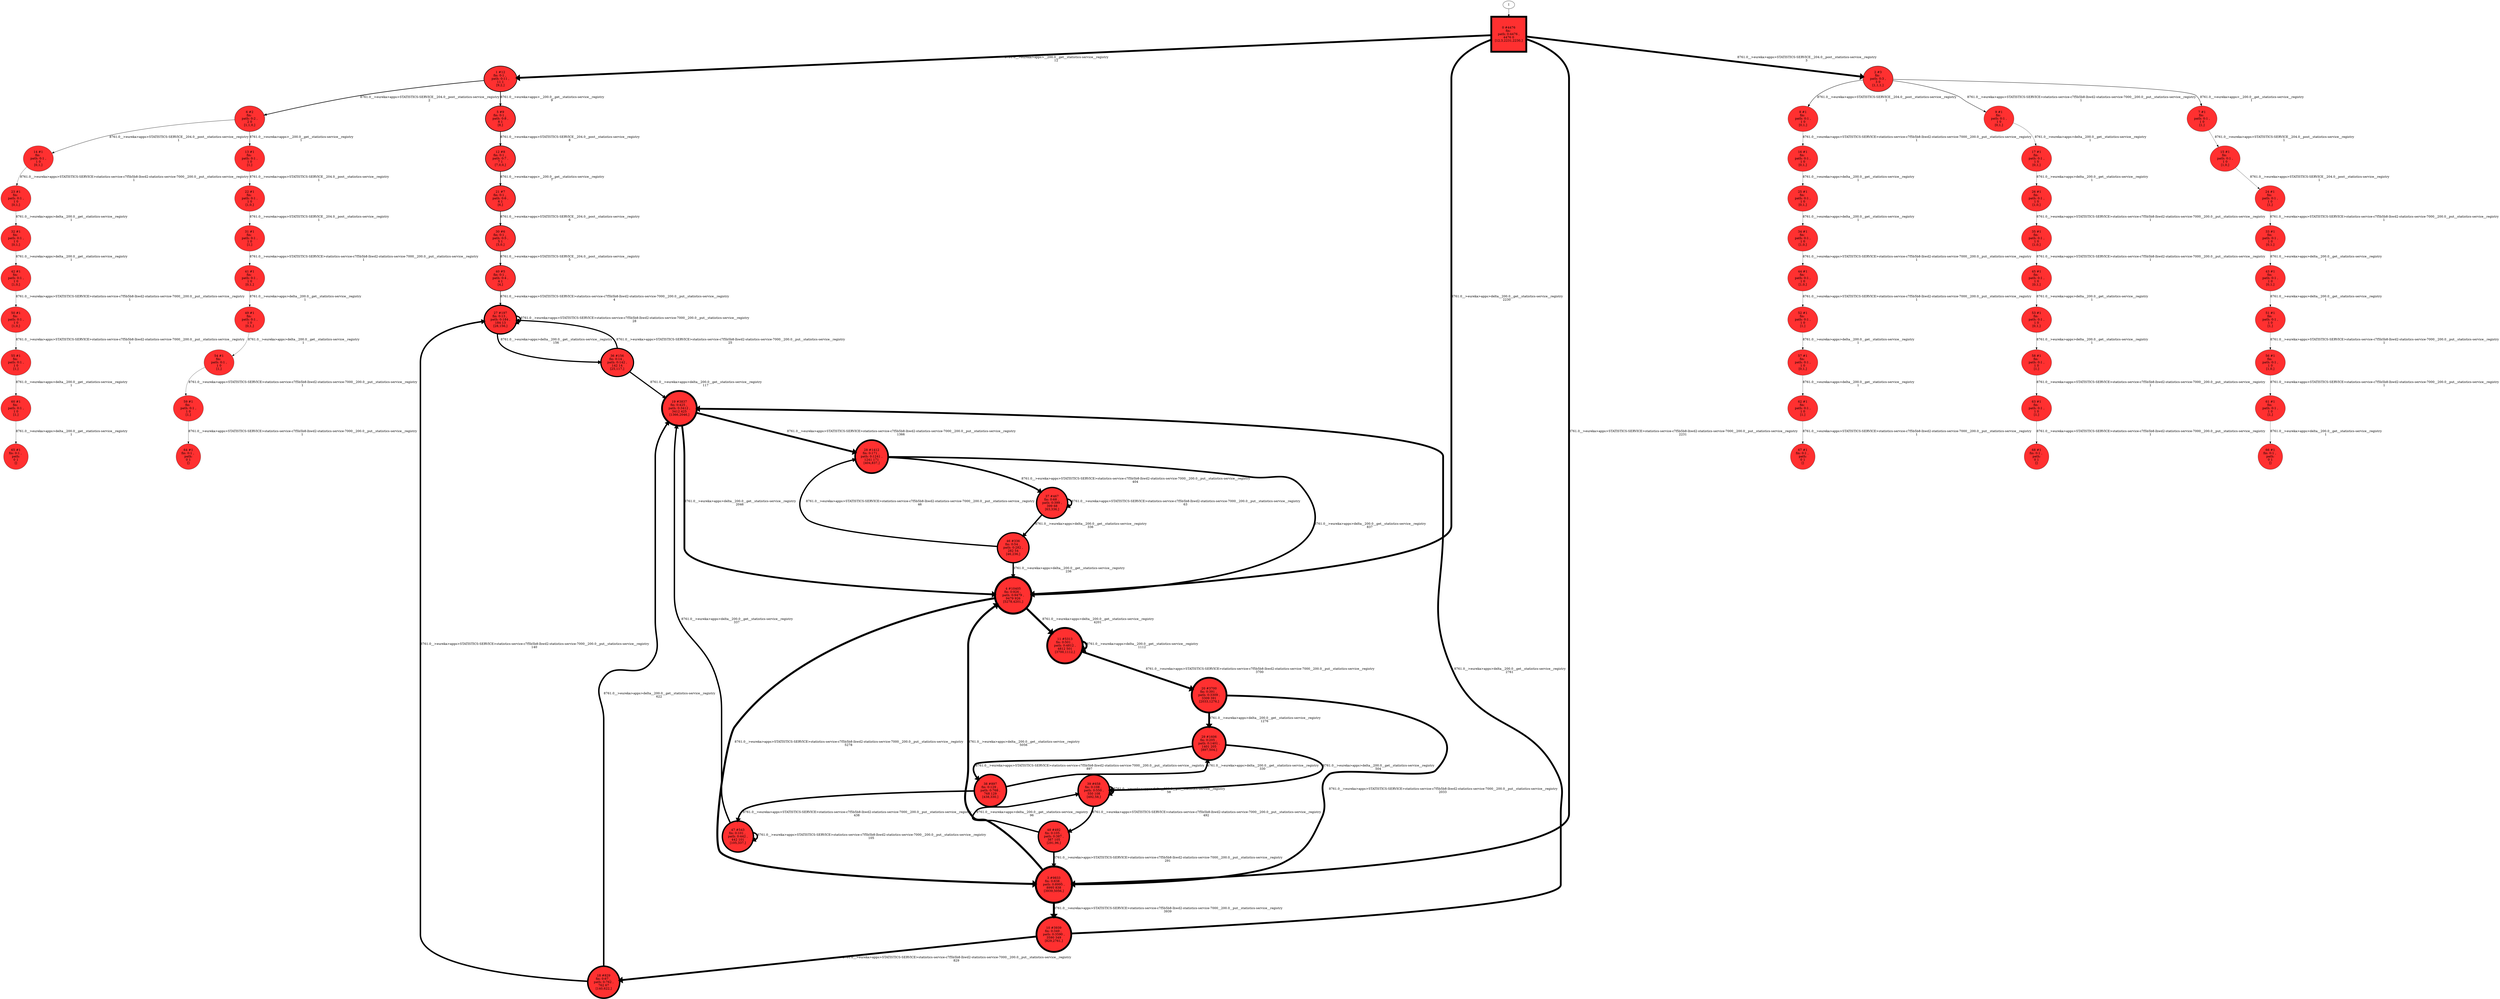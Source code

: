 // produced with flexfringe // 
digraph DFA {
	0 [label="root" shape=box];
		I -> 0;
	0 [ label="0 #4476
fin: 
 path: 0:4476 , 
4476 0
[12,3,2231,2230,]" , style=filled, fillcolor="firebrick1", width=2.24142, height=2.24142, penwidth=8.40671];
		0 -> 1 [label="8761.0__>eureka>apps>__200.0__get__statistics-service__registry
12 " , penwidth=8.40671 ];
		0 -> 2 [label="8761.0__>eureka>apps>STATISTICS-SERVICE__204.0__post__statistics-service__registry
3 " , penwidth=8.40671 ];
		0 -> 3 [label="8761.0__>eureka>apps>STATISTICS-SERVICE>statistics-service-c7f5b5b8-lhwd2-statistics-service-7000__200.0__put__statistics-service__registry
2231 " , penwidth=8.40671 ];
		0 -> 4 [label="8761.0__>eureka>apps>delta__200.0__get__statistics-service__registry
2230 " , penwidth=8.40671 ];
	1 [ label="1 #12
fin: 0:1 , 
 path: 0:11 , 
11 1
[9,2,]" , style=filled, fillcolor="firebrick1", width=1.27115, height=1.27115, penwidth=2.56495];
		1 -> 5 [label="8761.0__>eureka>apps>__200.0__get__statistics-service__registry
9 " , penwidth=2.56495 ];
		1 -> 6 [label="8761.0__>eureka>apps>STATISTICS-SERVICE__204.0__post__statistics-service__registry
2 " , penwidth=2.56495 ];
	2 [ label="2 #3
fin: 
 path: 0:3 , 
3 0
[1,1,1,]" , style=filled, fillcolor="firebrick1", width=0.869742, height=0.869742, penwidth=1.38629];
		2 -> 7 [label="8761.0__>eureka>apps>__200.0__get__statistics-service__registry
1 " , penwidth=1.38629 ];
		2 -> 8 [label="8761.0__>eureka>apps>STATISTICS-SERVICE__204.0__post__statistics-service__registry
1 " , penwidth=1.38629 ];
		2 -> 9 [label="8761.0__>eureka>apps>STATISTICS-SERVICE>statistics-service-c7f5b5b8-lhwd2-statistics-service-7000__200.0__put__statistics-service__registry
1 " , penwidth=1.38629 ];
	3 [ label="3 #9833
fin: 0:838 , 
 path: 0:8995 , 
8995 838
[3939,5056,]" , style=filled, fillcolor="firebrick1", width=2.32176, height=2.32176, penwidth=9.1936];
		3 -> 10 [label="8761.0__>eureka>apps>STATISTICS-SERVICE>statistics-service-c7f5b5b8-lhwd2-statistics-service-7000__200.0__put__statistics-service__registry
3939 " , penwidth=9.1936 ];
		3 -> 4 [label="8761.0__>eureka>apps>delta__200.0__get__statistics-service__registry
5056 " , penwidth=9.1936 ];
	4 [ label="4 #10405
fin: 0:926 , 
 path: 0:9479 , 
9479 926
[5278,4201,]" , style=filled, fillcolor="firebrick1", width=2.32729, height=2.32729, penwidth=9.25014];
		4 -> 3 [label="8761.0__>eureka>apps>STATISTICS-SERVICE>statistics-service-c7f5b5b8-lhwd2-statistics-service-7000__200.0__put__statistics-service__registry
5278 " , penwidth=9.25014 ];
		4 -> 11 [label="8761.0__>eureka>apps>delta__200.0__get__statistics-service__registry
4201 " , penwidth=9.25014 ];
	5 [ label="5 #9
fin: 0:1 , 
 path: 0:8 , 
8 1
[8,]" , style=filled, fillcolor="firebrick1", width=1.19471, height=1.19471, penwidth=2.30259];
		5 -> 12 [label="8761.0__>eureka>apps>STATISTICS-SERVICE__204.0__post__statistics-service__registry
8 " , penwidth=2.30259 ];
	6 [ label="6 #2
fin: 
 path: 0:2 , 
2 0
[1,1,0,]" , style=filled, fillcolor="firebrick1", width=0.741276, height=0.741276, penwidth=1.09861];
		6 -> 13 [label="8761.0__>eureka>apps>__200.0__get__statistics-service__registry
1 " , penwidth=1.09861 ];
		6 -> 14 [label="8761.0__>eureka>apps>STATISTICS-SERVICE__204.0__post__statistics-service__registry
1 " , penwidth=1.09861 ];
	7 [ label="7 #1
fin: 
 path: 0:1 , 
1 0
[1,]" , style=filled, fillcolor="firebrick1", width=0.526589, height=0.526589, penwidth=0.693147];
		7 -> 15 [label="8761.0__>eureka>apps>STATISTICS-SERVICE__204.0__post__statistics-service__registry
1 " , penwidth=0.693147 ];
	8 [ label="8 #1
fin: 
 path: 0:1 , 
1 0
[0,1,]" , style=filled, fillcolor="firebrick1", width=0.526589, height=0.526589, penwidth=0.693147];
		8 -> 16 [label="8761.0__>eureka>apps>STATISTICS-SERVICE>statistics-service-c7f5b5b8-lhwd2-statistics-service-7000__200.0__put__statistics-service__registry
1 " , penwidth=0.693147 ];
	9 [ label="9 #1
fin: 
 path: 0:1 , 
1 0
[0,1,]" , style=filled, fillcolor="firebrick1", width=0.526589, height=0.526589, penwidth=0.693147];
		9 -> 17 [label="8761.0__>eureka>apps>delta__200.0__get__statistics-service__registry
1 " , penwidth=0.693147 ];
	10 [ label="10 #3939
fin: 0:349 , 
 path: 0:3590 , 
3590 349
[829,2761,]" , style=filled, fillcolor="firebrick1", width=2.22775, height=2.22775, penwidth=8.27894];
		10 -> 18 [label="8761.0__>eureka>apps>STATISTICS-SERVICE>statistics-service-c7f5b5b8-lhwd2-statistics-service-7000__200.0__put__statistics-service__registry
829 " , penwidth=8.27894 ];
		10 -> 19 [label="8761.0__>eureka>apps>delta__200.0__get__statistics-service__registry
2761 " , penwidth=8.27894 ];
	11 [ label="11 #5313
fin: 0:501 , 
 path: 0:4812 , 
4812 501
[3700,1112,]" , style=filled, fillcolor="firebrick1", width=2.25948, height=2.25948, penwidth=8.5781];
		11 -> 20 [label="8761.0__>eureka>apps>STATISTICS-SERVICE>statistics-service-c7f5b5b8-lhwd2-statistics-service-7000__200.0__put__statistics-service__registry
3700 " , penwidth=8.5781 ];
		11 -> 11 [label="8761.0__>eureka>apps>delta__200.0__get__statistics-service__registry
1112 " , penwidth=8.5781 ];
	12 [ label="12 #8
fin: 0:1 , 
 path: 0:7 , 
7 1
[7,0,0,]" , style=filled, fillcolor="firebrick1", width=1.16228, height=1.16228, penwidth=2.19722];
		12 -> 21 [label="8761.0__>eureka>apps>__200.0__get__statistics-service__registry
7 " , penwidth=2.19722 ];
	13 [ label="13 #1
fin: 
 path: 0:1 , 
1 0
[1,]" , style=filled, fillcolor="firebrick1", width=0.526589, height=0.526589, penwidth=0.693147];
		13 -> 22 [label="8761.0__>eureka>apps>STATISTICS-SERVICE__204.0__post__statistics-service__registry
1 " , penwidth=0.693147 ];
	14 [ label="14 #1
fin: 
 path: 0:1 , 
1 0
[0,1,]" , style=filled, fillcolor="firebrick1", width=0.526589, height=0.526589, penwidth=0.693147];
		14 -> 23 [label="8761.0__>eureka>apps>STATISTICS-SERVICE>statistics-service-c7f5b5b8-lhwd2-statistics-service-7000__200.0__put__statistics-service__registry
1 " , penwidth=0.693147 ];
	15 [ label="15 #1
fin: 
 path: 0:1 , 
1 0
[1,0,]" , style=filled, fillcolor="firebrick1", width=0.526589, height=0.526589, penwidth=0.693147];
		15 -> 24 [label="8761.0__>eureka>apps>STATISTICS-SERVICE__204.0__post__statistics-service__registry
1 " , penwidth=0.693147 ];
	16 [ label="16 #1
fin: 
 path: 0:1 , 
1 0
[0,1,]" , style=filled, fillcolor="firebrick1", width=0.526589, height=0.526589, penwidth=0.693147];
		16 -> 25 [label="8761.0__>eureka>apps>delta__200.0__get__statistics-service__registry
1 " , penwidth=0.693147 ];
	17 [ label="17 #1
fin: 
 path: 0:1 , 
1 0
[0,1,]" , style=filled, fillcolor="firebrick1", width=0.526589, height=0.526589, penwidth=0.693147];
		17 -> 26 [label="8761.0__>eureka>apps>delta__200.0__get__statistics-service__registry
1 " , penwidth=0.693147 ];
	18 [ label="18 #829
fin: 0:67 , 
 path: 0:762 , 
762 67
[140,622,]" , style=filled, fillcolor="firebrick1", width=2.044, height=2.044, penwidth=6.72143];
		18 -> 27 [label="8761.0__>eureka>apps>STATISTICS-SERVICE>statistics-service-c7f5b5b8-lhwd2-statistics-service-7000__200.0__put__statistics-service__registry
140 " , penwidth=6.72143 ];
		18 -> 19 [label="8761.0__>eureka>apps>delta__200.0__get__statistics-service__registry
622 " , penwidth=6.72143 ];
	19 [ label="19 #3837
fin: 0:425 , 
 path: 0:3412 , 
3412 425
[1366,2046,]" , style=filled, fillcolor="firebrick1", width=2.22492, height=2.22492, penwidth=8.25271];
		19 -> 28 [label="8761.0__>eureka>apps>STATISTICS-SERVICE>statistics-service-c7f5b5b8-lhwd2-statistics-service-7000__200.0__put__statistics-service__registry
1366 " , penwidth=8.25271 ];
		19 -> 4 [label="8761.0__>eureka>apps>delta__200.0__get__statistics-service__registry
2046 " , penwidth=8.25271 ];
	20 [ label="20 #3700
fin: 0:391 , 
 path: 0:3309 , 
3309 391
[2033,1276,]" , style=filled, fillcolor="firebrick1", width=2.22098, height=2.22098, penwidth=8.21636];
		20 -> 3 [label="8761.0__>eureka>apps>STATISTICS-SERVICE>statistics-service-c7f5b5b8-lhwd2-statistics-service-7000__200.0__put__statistics-service__registry
2033 " , penwidth=8.21636 ];
		20 -> 29 [label="8761.0__>eureka>apps>delta__200.0__get__statistics-service__registry
1276 " , penwidth=8.21636 ];
	21 [ label="21 #7
fin: 0:1 , 
 path: 0:6 , 
6 1
[6,]" , style=filled, fillcolor="firebrick1", width=1.12475, height=1.12475, penwidth=2.07944];
		21 -> 30 [label="8761.0__>eureka>apps>STATISTICS-SERVICE__204.0__post__statistics-service__registry
6 " , penwidth=2.07944 ];
	22 [ label="22 #1
fin: 
 path: 0:1 , 
1 0
[1,0,]" , style=filled, fillcolor="firebrick1", width=0.526589, height=0.526589, penwidth=0.693147];
		22 -> 31 [label="8761.0__>eureka>apps>STATISTICS-SERVICE__204.0__post__statistics-service__registry
1 " , penwidth=0.693147 ];
	23 [ label="23 #1
fin: 
 path: 0:1 , 
1 0
[0,1,]" , style=filled, fillcolor="firebrick1", width=0.526589, height=0.526589, penwidth=0.693147];
		23 -> 32 [label="8761.0__>eureka>apps>delta__200.0__get__statistics-service__registry
1 " , penwidth=0.693147 ];
	24 [ label="24 #1
fin: 
 path: 0:1 , 
1 0
[1,]" , style=filled, fillcolor="firebrick1", width=0.526589, height=0.526589, penwidth=0.693147];
		24 -> 33 [label="8761.0__>eureka>apps>STATISTICS-SERVICE>statistics-service-c7f5b5b8-lhwd2-statistics-service-7000__200.0__put__statistics-service__registry
1 " , penwidth=0.693147 ];
	25 [ label="25 #1
fin: 
 path: 0:1 , 
1 0
[0,1,]" , style=filled, fillcolor="firebrick1", width=0.526589, height=0.526589, penwidth=0.693147];
		25 -> 34 [label="8761.0__>eureka>apps>delta__200.0__get__statistics-service__registry
1 " , penwidth=0.693147 ];
	26 [ label="26 #1
fin: 
 path: 0:1 , 
1 0
[1,0,]" , style=filled, fillcolor="firebrick1", width=0.526589, height=0.526589, penwidth=0.693147];
		26 -> 35 [label="8761.0__>eureka>apps>STATISTICS-SERVICE>statistics-service-c7f5b5b8-lhwd2-statistics-service-7000__200.0__put__statistics-service__registry
1 " , penwidth=0.693147 ];
	27 [ label="27 #197
fin: 0:13 , 
 path: 0:184 , 
184 13
[28,156,]" , style=filled, fillcolor="firebrick1", width=1.83869, height=1.83869, penwidth=5.28827];
		27 -> 27 [label="8761.0__>eureka>apps>STATISTICS-SERVICE>statistics-service-c7f5b5b8-lhwd2-statistics-service-7000__200.0__put__statistics-service__registry
28 " , penwidth=5.28827 ];
		27 -> 36 [label="8761.0__>eureka>apps>delta__200.0__get__statistics-service__registry
156 " , penwidth=5.28827 ];
	28 [ label="28 #1412
fin: 0:171 , 
 path: 0:1241 , 
1241 171
[404,837,]" , style=filled, fillcolor="firebrick1", width=2.11063, height=2.11063, penwidth=7.25347];
		28 -> 37 [label="8761.0__>eureka>apps>STATISTICS-SERVICE>statistics-service-c7f5b5b8-lhwd2-statistics-service-7000__200.0__put__statistics-service__registry
404 " , penwidth=7.25347 ];
		28 -> 4 [label="8761.0__>eureka>apps>delta__200.0__get__statistics-service__registry
837 " , penwidth=7.25347 ];
	29 [ label="29 #1606
fin: 0:205 , 
 path: 0:1401 , 
1401 205
[897,504,]" , style=filled, fillcolor="firebrick1", width=2.1261, height=2.1261, penwidth=7.38212];
		29 -> 38 [label="8761.0__>eureka>apps>STATISTICS-SERVICE>statistics-service-c7f5b5b8-lhwd2-statistics-service-7000__200.0__put__statistics-service__registry
897 " , penwidth=7.38212 ];
		29 -> 39 [label="8761.0__>eureka>apps>delta__200.0__get__statistics-service__registry
504 " , penwidth=7.38212 ];
	30 [ label="30 #6
fin: 0:1 , 
 path: 0:5 , 
5 1
[5,0,]" , style=filled, fillcolor="firebrick1", width=1.08042, height=1.08042, penwidth=1.94591];
		30 -> 40 [label="8761.0__>eureka>apps>STATISTICS-SERVICE__204.0__post__statistics-service__registry
5 " , penwidth=1.94591 ];
	31 [ label="31 #1
fin: 
 path: 0:1 , 
1 0
[1,]" , style=filled, fillcolor="firebrick1", width=0.526589, height=0.526589, penwidth=0.693147];
		31 -> 41 [label="8761.0__>eureka>apps>STATISTICS-SERVICE>statistics-service-c7f5b5b8-lhwd2-statistics-service-7000__200.0__put__statistics-service__registry
1 " , penwidth=0.693147 ];
	32 [ label="32 #1
fin: 
 path: 0:1 , 
1 0
[0,1,]" , style=filled, fillcolor="firebrick1", width=0.526589, height=0.526589, penwidth=0.693147];
		32 -> 42 [label="8761.0__>eureka>apps>delta__200.0__get__statistics-service__registry
1 " , penwidth=0.693147 ];
	33 [ label="33 #1
fin: 
 path: 0:1 , 
1 0
[0,1,]" , style=filled, fillcolor="firebrick1", width=0.526589, height=0.526589, penwidth=0.693147];
		33 -> 43 [label="8761.0__>eureka>apps>delta__200.0__get__statistics-service__registry
1 " , penwidth=0.693147 ];
	34 [ label="34 #1
fin: 
 path: 0:1 , 
1 0
[1,0,]" , style=filled, fillcolor="firebrick1", width=0.526589, height=0.526589, penwidth=0.693147];
		34 -> 44 [label="8761.0__>eureka>apps>STATISTICS-SERVICE>statistics-service-c7f5b5b8-lhwd2-statistics-service-7000__200.0__put__statistics-service__registry
1 " , penwidth=0.693147 ];
	35 [ label="35 #1
fin: 
 path: 0:1 , 
1 0
[1,0,]" , style=filled, fillcolor="firebrick1", width=0.526589, height=0.526589, penwidth=0.693147];
		35 -> 45 [label="8761.0__>eureka>apps>STATISTICS-SERVICE>statistics-service-c7f5b5b8-lhwd2-statistics-service-7000__200.0__put__statistics-service__registry
1 " , penwidth=0.693147 ];
	36 [ label="36 #156
fin: 0:14 , 
 path: 0:142 , 
142 14
[25,117,]" , style=filled, fillcolor="firebrick1", width=1.80109, height=1.80109, penwidth=5.05625];
		36 -> 27 [label="8761.0__>eureka>apps>STATISTICS-SERVICE>statistics-service-c7f5b5b8-lhwd2-statistics-service-7000__200.0__put__statistics-service__registry
25 " , penwidth=5.05625 ];
		36 -> 19 [label="8761.0__>eureka>apps>delta__200.0__get__statistics-service__registry
117 " , penwidth=5.05625 ];
	37 [ label="37 #467
fin: 0:68 , 
 path: 0:399 , 
399 68
[63,336,]" , style=filled, fillcolor="firebrick1", width=1.9669, height=1.9669, penwidth=6.14847];
		37 -> 37 [label="8761.0__>eureka>apps>STATISTICS-SERVICE>statistics-service-c7f5b5b8-lhwd2-statistics-service-7000__200.0__put__statistics-service__registry
63 " , penwidth=6.14847 ];
		37 -> 46 [label="8761.0__>eureka>apps>delta__200.0__get__statistics-service__registry
336 " , penwidth=6.14847 ];
	38 [ label="38 #897
fin: 0:129 , 
 path: 0:768 , 
768 129
[438,330,]" , style=filled, fillcolor="firebrick1", width=2.05415, height=2.05415, penwidth=6.80017];
		38 -> 47 [label="8761.0__>eureka>apps>STATISTICS-SERVICE>statistics-service-c7f5b5b8-lhwd2-statistics-service-7000__200.0__put__statistics-service__registry
438 " , penwidth=6.80017 ];
		38 -> 29 [label="8761.0__>eureka>apps>delta__200.0__get__statistics-service__registry
330 " , penwidth=6.80017 ];
	39 [ label="39 #658
fin: 0:108 , 
 path: 0:550 , 
550 108
[492,58,]" , style=filled, fillcolor="firebrick1", width=2.01367, height=2.01367, penwidth=6.49072];
		39 -> 48 [label="8761.0__>eureka>apps>STATISTICS-SERVICE>statistics-service-c7f5b5b8-lhwd2-statistics-service-7000__200.0__put__statistics-service__registry
492 " , penwidth=6.49072 ];
		39 -> 39 [label="8761.0__>eureka>apps>delta__200.0__get__statistics-service__registry
58 " , penwidth=6.49072 ];
	40 [ label="40 #5
fin: 0:1 , 
 path: 0:4 , 
4 1
[4,]" , style=filled, fillcolor="firebrick1", width=1.02667, height=1.02667, penwidth=1.79176];
		40 -> 27 [label="8761.0__>eureka>apps>STATISTICS-SERVICE>statistics-service-c7f5b5b8-lhwd2-statistics-service-7000__200.0__put__statistics-service__registry
4 " , penwidth=1.79176 ];
	41 [ label="41 #1
fin: 
 path: 0:1 , 
1 0
[0,1,]" , style=filled, fillcolor="firebrick1", width=0.526589, height=0.526589, penwidth=0.693147];
		41 -> 49 [label="8761.0__>eureka>apps>delta__200.0__get__statistics-service__registry
1 " , penwidth=0.693147 ];
	42 [ label="42 #1
fin: 
 path: 0:1 , 
1 0
[1,0,]" , style=filled, fillcolor="firebrick1", width=0.526589, height=0.526589, penwidth=0.693147];
		42 -> 50 [label="8761.0__>eureka>apps>STATISTICS-SERVICE>statistics-service-c7f5b5b8-lhwd2-statistics-service-7000__200.0__put__statistics-service__registry
1 " , penwidth=0.693147 ];
	43 [ label="43 #1
fin: 
 path: 0:1 , 
1 0
[0,1,]" , style=filled, fillcolor="firebrick1", width=0.526589, height=0.526589, penwidth=0.693147];
		43 -> 51 [label="8761.0__>eureka>apps>delta__200.0__get__statistics-service__registry
1 " , penwidth=0.693147 ];
	44 [ label="44 #1
fin: 
 path: 0:1 , 
1 0
[1,0,]" , style=filled, fillcolor="firebrick1", width=0.526589, height=0.526589, penwidth=0.693147];
		44 -> 52 [label="8761.0__>eureka>apps>STATISTICS-SERVICE>statistics-service-c7f5b5b8-lhwd2-statistics-service-7000__200.0__put__statistics-service__registry
1 " , penwidth=0.693147 ];
	45 [ label="45 #1
fin: 
 path: 0:1 , 
1 0
[0,1,]" , style=filled, fillcolor="firebrick1", width=0.526589, height=0.526589, penwidth=0.693147];
		45 -> 53 [label="8761.0__>eureka>apps>delta__200.0__get__statistics-service__registry
1 " , penwidth=0.693147 ];
	46 [ label="46 #336
fin: 0:54 , 
 path: 0:282 , 
282 54
[46,236,]" , style=filled, fillcolor="firebrick1", width=1.91987, height=1.91987, penwidth=5.82008];
		46 -> 28 [label="8761.0__>eureka>apps>STATISTICS-SERVICE>statistics-service-c7f5b5b8-lhwd2-statistics-service-7000__200.0__put__statistics-service__registry
46 " , penwidth=5.82008 ];
		46 -> 4 [label="8761.0__>eureka>apps>delta__200.0__get__statistics-service__registry
236 " , penwidth=5.82008 ];
	47 [ label="47 #543
fin: 0:101 , 
 path: 0:442 , 
442 101
[105,337,]" , style=filled, fillcolor="firebrick1", width=1.98773, height=1.98773, penwidth=6.29895];
		47 -> 47 [label="8761.0__>eureka>apps>STATISTICS-SERVICE>statistics-service-c7f5b5b8-lhwd2-statistics-service-7000__200.0__put__statistics-service__registry
105 " , penwidth=6.29895 ];
		47 -> 19 [label="8761.0__>eureka>apps>delta__200.0__get__statistics-service__registry
337 " , penwidth=6.29895 ];
	48 [ label="48 #492
fin: 0:105 , 
 path: 0:387 , 
387 105
[291,96,]" , style=filled, fillcolor="firebrick1", width=1.97415, height=1.97415, penwidth=6.20051];
		48 -> 3 [label="8761.0__>eureka>apps>STATISTICS-SERVICE>statistics-service-c7f5b5b8-lhwd2-statistics-service-7000__200.0__put__statistics-service__registry
291 " , penwidth=6.20051 ];
		48 -> 39 [label="8761.0__>eureka>apps>delta__200.0__get__statistics-service__registry
96 " , penwidth=6.20051 ];
	49 [ label="49 #1
fin: 
 path: 0:1 , 
1 0
[0,1,]" , style=filled, fillcolor="firebrick1", width=0.526589, height=0.526589, penwidth=0.693147];
		49 -> 54 [label="8761.0__>eureka>apps>delta__200.0__get__statistics-service__registry
1 " , penwidth=0.693147 ];
	50 [ label="50 #1
fin: 
 path: 0:1 , 
1 0
[1,0,]" , style=filled, fillcolor="firebrick1", width=0.526589, height=0.526589, penwidth=0.693147];
		50 -> 55 [label="8761.0__>eureka>apps>STATISTICS-SERVICE>statistics-service-c7f5b5b8-lhwd2-statistics-service-7000__200.0__put__statistics-service__registry
1 " , penwidth=0.693147 ];
	51 [ label="51 #1
fin: 
 path: 0:1 , 
1 0
[1,]" , style=filled, fillcolor="firebrick1", width=0.526589, height=0.526589, penwidth=0.693147];
		51 -> 56 [label="8761.0__>eureka>apps>STATISTICS-SERVICE>statistics-service-c7f5b5b8-lhwd2-statistics-service-7000__200.0__put__statistics-service__registry
1 " , penwidth=0.693147 ];
	52 [ label="52 #1
fin: 
 path: 0:1 , 
1 0
[1,]" , style=filled, fillcolor="firebrick1", width=0.526589, height=0.526589, penwidth=0.693147];
		52 -> 57 [label="8761.0__>eureka>apps>delta__200.0__get__statistics-service__registry
1 " , penwidth=0.693147 ];
	53 [ label="53 #1
fin: 
 path: 0:1 , 
1 0
[0,1,]" , style=filled, fillcolor="firebrick1", width=0.526589, height=0.526589, penwidth=0.693147];
		53 -> 58 [label="8761.0__>eureka>apps>delta__200.0__get__statistics-service__registry
1 " , penwidth=0.693147 ];
	54 [ label="54 #1
fin: 
 path: 0:1 , 
1 0
[1,]" , style=filled, fillcolor="firebrick1", width=0.526589, height=0.526589, penwidth=0.693147];
		54 -> 59 [label="8761.0__>eureka>apps>STATISTICS-SERVICE>statistics-service-c7f5b5b8-lhwd2-statistics-service-7000__200.0__put__statistics-service__registry
1 " , penwidth=0.693147 ];
	55 [ label="55 #1
fin: 
 path: 0:1 , 
1 0
[1,]" , style=filled, fillcolor="firebrick1", width=0.526589, height=0.526589, penwidth=0.693147];
		55 -> 60 [label="8761.0__>eureka>apps>delta__200.0__get__statistics-service__registry
1 " , penwidth=0.693147 ];
	56 [ label="56 #1
fin: 
 path: 0:1 , 
1 0
[1,0,]" , style=filled, fillcolor="firebrick1", width=0.526589, height=0.526589, penwidth=0.693147];
		56 -> 61 [label="8761.0__>eureka>apps>STATISTICS-SERVICE>statistics-service-c7f5b5b8-lhwd2-statistics-service-7000__200.0__put__statistics-service__registry
1 " , penwidth=0.693147 ];
	57 [ label="57 #1
fin: 
 path: 0:1 , 
1 0
[0,1,]" , style=filled, fillcolor="firebrick1", width=0.526589, height=0.526589, penwidth=0.693147];
		57 -> 62 [label="8761.0__>eureka>apps>delta__200.0__get__statistics-service__registry
1 " , penwidth=0.693147 ];
	58 [ label="58 #1
fin: 
 path: 0:1 , 
1 0
[1,]" , style=filled, fillcolor="firebrick1", width=0.526589, height=0.526589, penwidth=0.693147];
		58 -> 63 [label="8761.0__>eureka>apps>STATISTICS-SERVICE>statistics-service-c7f5b5b8-lhwd2-statistics-service-7000__200.0__put__statistics-service__registry
1 " , penwidth=0.693147 ];
	59 [ label="59 #1
fin: 
 path: 0:1 , 
1 0
[1,]" , style=filled, fillcolor="firebrick1", width=0.526589, height=0.526589, penwidth=0.693147];
		59 -> 64 [label="8761.0__>eureka>apps>STATISTICS-SERVICE>statistics-service-c7f5b5b8-lhwd2-statistics-service-7000__200.0__put__statistics-service__registry
1 " , penwidth=0.693147 ];
	60 [ label="60 #1
fin: 
 path: 0:1 , 
1 0
[1,]" , style=filled, fillcolor="firebrick1", width=0.526589, height=0.526589, penwidth=0.693147];
		60 -> 65 [label="8761.0__>eureka>apps>delta__200.0__get__statistics-service__registry
1 " , penwidth=0.693147 ];
	61 [ label="61 #1
fin: 
 path: 0:1 , 
1 0
[1,]" , style=filled, fillcolor="firebrick1", width=0.526589, height=0.526589, penwidth=0.693147];
		61 -> 66 [label="8761.0__>eureka>apps>delta__200.0__get__statistics-service__registry
1 " , penwidth=0.693147 ];
	62 [ label="62 #1
fin: 
 path: 0:1 , 
1 0
[1,]" , style=filled, fillcolor="firebrick1", width=0.526589, height=0.526589, penwidth=0.693147];
		62 -> 67 [label="8761.0__>eureka>apps>STATISTICS-SERVICE>statistics-service-c7f5b5b8-lhwd2-statistics-service-7000__200.0__put__statistics-service__registry
1 " , penwidth=0.693147 ];
	63 [ label="63 #1
fin: 
 path: 0:1 , 
1 0
[1,]" , style=filled, fillcolor="firebrick1", width=0.526589, height=0.526589, penwidth=0.693147];
		63 -> 68 [label="8761.0__>eureka>apps>STATISTICS-SERVICE>statistics-service-c7f5b5b8-lhwd2-statistics-service-7000__200.0__put__statistics-service__registry
1 " , penwidth=0.693147 ];
	64 [ label="64 #1
fin: 0:1 , 
 path: 
0 1
[]" , style=filled, fillcolor="firebrick1", width=0.526589, height=0.526589, penwidth=0.693147];
	65 [ label="65 #1
fin: 0:1 , 
 path: 
0 1
[]" , style=filled, fillcolor="firebrick1", width=0.526589, height=0.526589, penwidth=0.693147];
	66 [ label="66 #1
fin: 0:1 , 
 path: 
0 1
[]" , style=filled, fillcolor="firebrick1", width=0.526589, height=0.526589, penwidth=0.693147];
	67 [ label="67 #1
fin: 0:1 , 
 path: 
0 1
[]" , style=filled, fillcolor="firebrick1", width=0.526589, height=0.526589, penwidth=0.693147];
	68 [ label="68 #1
fin: 0:1 , 
 path: 
0 1
[]" , style=filled, fillcolor="firebrick1", width=0.526589, height=0.526589, penwidth=0.693147];
}
